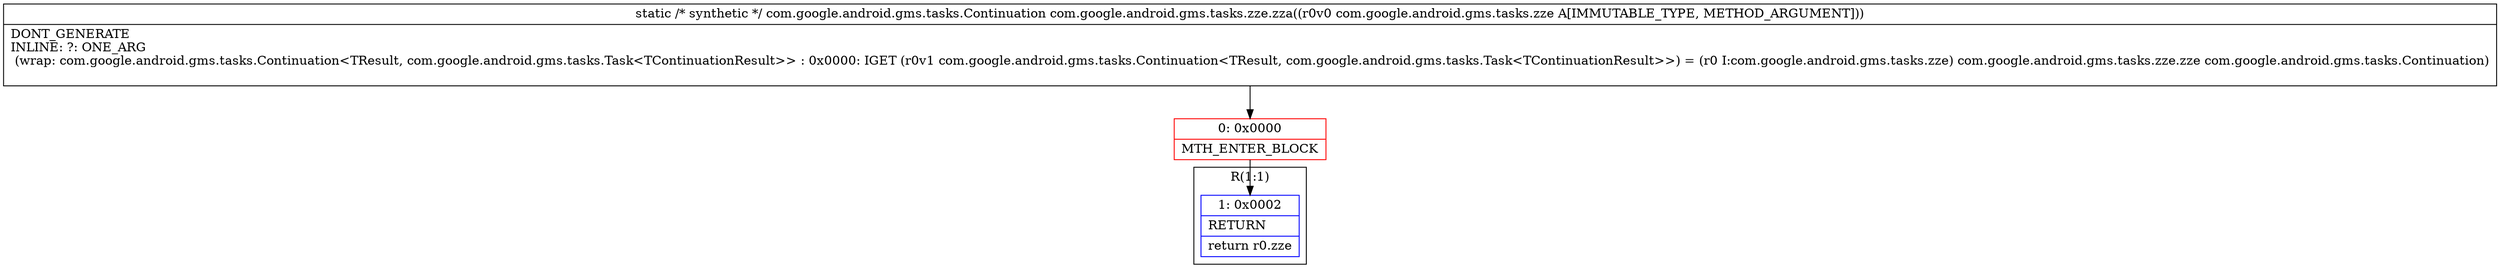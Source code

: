 digraph "CFG forcom.google.android.gms.tasks.zze.zza(Lcom\/google\/android\/gms\/tasks\/zze;)Lcom\/google\/android\/gms\/tasks\/Continuation;" {
subgraph cluster_Region_1614808720 {
label = "R(1:1)";
node [shape=record,color=blue];
Node_1 [shape=record,label="{1\:\ 0x0002|RETURN\l|return r0.zze\l}"];
}
Node_0 [shape=record,color=red,label="{0\:\ 0x0000|MTH_ENTER_BLOCK\l}"];
MethodNode[shape=record,label="{static \/* synthetic *\/ com.google.android.gms.tasks.Continuation com.google.android.gms.tasks.zze.zza((r0v0 com.google.android.gms.tasks.zze A[IMMUTABLE_TYPE, METHOD_ARGUMENT]))  | DONT_GENERATE\lINLINE: ?: ONE_ARG  \l  (wrap: com.google.android.gms.tasks.Continuation\<TResult, com.google.android.gms.tasks.Task\<TContinuationResult\>\> : 0x0000: IGET  (r0v1 com.google.android.gms.tasks.Continuation\<TResult, com.google.android.gms.tasks.Task\<TContinuationResult\>\>) = (r0 I:com.google.android.gms.tasks.zze) com.google.android.gms.tasks.zze.zze com.google.android.gms.tasks.Continuation)\l\l}"];
MethodNode -> Node_0;
Node_0 -> Node_1;
}

